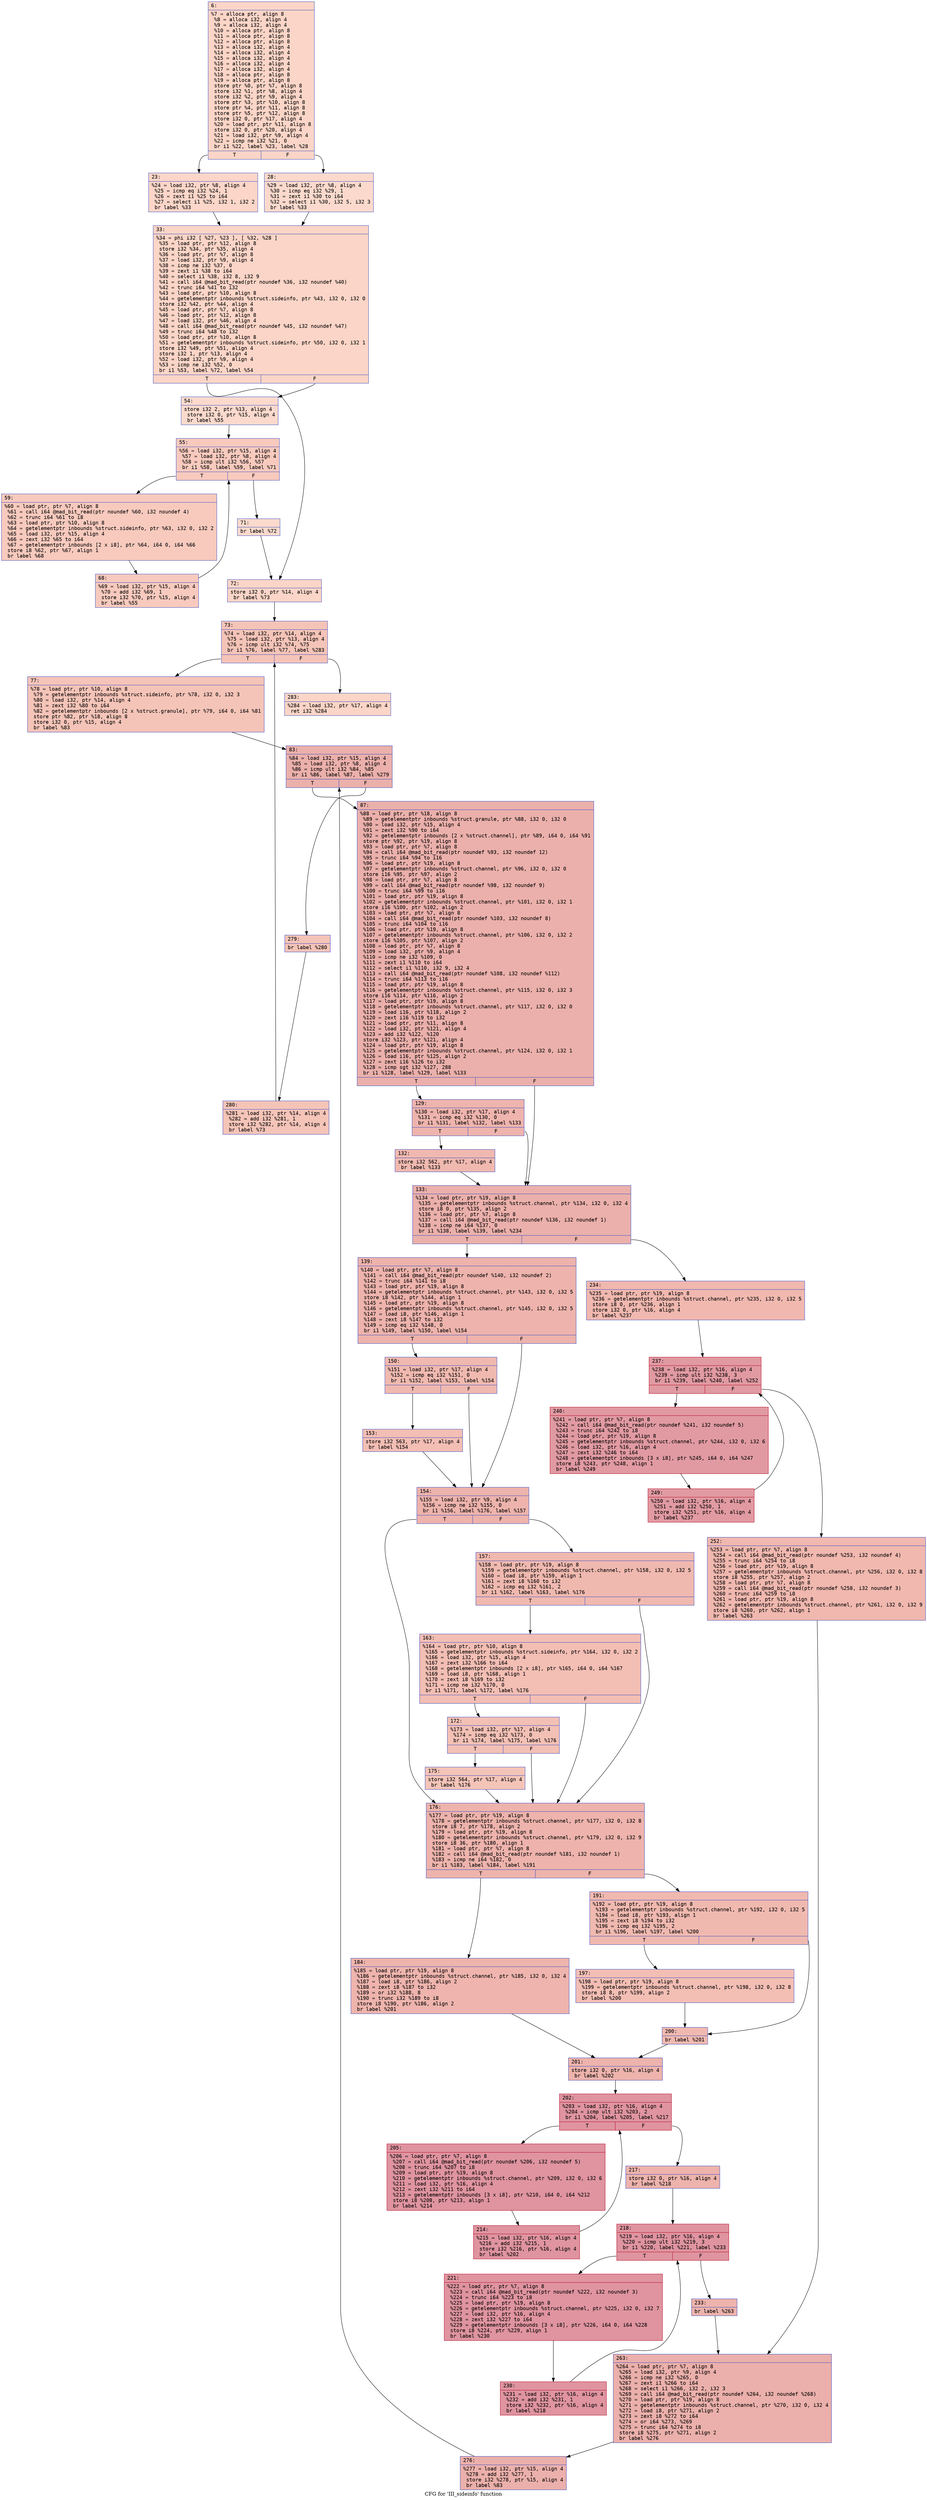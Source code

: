 digraph "CFG for 'III_sideinfo' function" {
	label="CFG for 'III_sideinfo' function";

	Node0x600001e89810 [shape=record,color="#3d50c3ff", style=filled, fillcolor="#f5a08170" fontname="Courier",label="{6:\l|  %7 = alloca ptr, align 8\l  %8 = alloca i32, align 4\l  %9 = alloca i32, align 4\l  %10 = alloca ptr, align 8\l  %11 = alloca ptr, align 8\l  %12 = alloca ptr, align 8\l  %13 = alloca i32, align 4\l  %14 = alloca i32, align 4\l  %15 = alloca i32, align 4\l  %16 = alloca i32, align 4\l  %17 = alloca i32, align 4\l  %18 = alloca ptr, align 8\l  %19 = alloca ptr, align 8\l  store ptr %0, ptr %7, align 8\l  store i32 %1, ptr %8, align 4\l  store i32 %2, ptr %9, align 4\l  store ptr %3, ptr %10, align 8\l  store ptr %4, ptr %11, align 8\l  store ptr %5, ptr %12, align 8\l  store i32 0, ptr %17, align 4\l  %20 = load ptr, ptr %11, align 8\l  store i32 0, ptr %20, align 4\l  %21 = load i32, ptr %9, align 4\l  %22 = icmp ne i32 %21, 0\l  br i1 %22, label %23, label %28\l|{<s0>T|<s1>F}}"];
	Node0x600001e89810:s0 -> Node0x600001e898b0[tooltip="6 -> 23\nProbability 62.50%" ];
	Node0x600001e89810:s1 -> Node0x600001e89900[tooltip="6 -> 28\nProbability 37.50%" ];
	Node0x600001e898b0 [shape=record,color="#3d50c3ff", style=filled, fillcolor="#f6a38570" fontname="Courier",label="{23:\l|  %24 = load i32, ptr %8, align 4\l  %25 = icmp eq i32 %24, 1\l  %26 = zext i1 %25 to i64\l  %27 = select i1 %25, i32 1, i32 2\l  br label %33\l}"];
	Node0x600001e898b0 -> Node0x600001e89950[tooltip="23 -> 33\nProbability 100.00%" ];
	Node0x600001e89900 [shape=record,color="#3d50c3ff", style=filled, fillcolor="#f7ac8e70" fontname="Courier",label="{28:\l|  %29 = load i32, ptr %8, align 4\l  %30 = icmp eq i32 %29, 1\l  %31 = zext i1 %30 to i64\l  %32 = select i1 %30, i32 5, i32 3\l  br label %33\l}"];
	Node0x600001e89900 -> Node0x600001e89950[tooltip="28 -> 33\nProbability 100.00%" ];
	Node0x600001e89950 [shape=record,color="#3d50c3ff", style=filled, fillcolor="#f5a08170" fontname="Courier",label="{33:\l|  %34 = phi i32 [ %27, %23 ], [ %32, %28 ]\l  %35 = load ptr, ptr %12, align 8\l  store i32 %34, ptr %35, align 4\l  %36 = load ptr, ptr %7, align 8\l  %37 = load i32, ptr %9, align 4\l  %38 = icmp ne i32 %37, 0\l  %39 = zext i1 %38 to i64\l  %40 = select i1 %38, i32 8, i32 9\l  %41 = call i64 @mad_bit_read(ptr noundef %36, i32 noundef %40)\l  %42 = trunc i64 %41 to i32\l  %43 = load ptr, ptr %10, align 8\l  %44 = getelementptr inbounds %struct.sideinfo, ptr %43, i32 0, i32 0\l  store i32 %42, ptr %44, align 4\l  %45 = load ptr, ptr %7, align 8\l  %46 = load ptr, ptr %12, align 8\l  %47 = load i32, ptr %46, align 4\l  %48 = call i64 @mad_bit_read(ptr noundef %45, i32 noundef %47)\l  %49 = trunc i64 %48 to i32\l  %50 = load ptr, ptr %10, align 8\l  %51 = getelementptr inbounds %struct.sideinfo, ptr %50, i32 0, i32 1\l  store i32 %49, ptr %51, align 4\l  store i32 1, ptr %13, align 4\l  %52 = load i32, ptr %9, align 4\l  %53 = icmp ne i32 %52, 0\l  br i1 %53, label %72, label %54\l|{<s0>T|<s1>F}}"];
	Node0x600001e89950:s0 -> Node0x600001e89b30[tooltip="33 -> 72\nProbability 62.50%" ];
	Node0x600001e89950:s1 -> Node0x600001e899a0[tooltip="33 -> 54\nProbability 37.50%" ];
	Node0x600001e899a0 [shape=record,color="#3d50c3ff", style=filled, fillcolor="#f7ac8e70" fontname="Courier",label="{54:\l|  store i32 2, ptr %13, align 4\l  store i32 0, ptr %15, align 4\l  br label %55\l}"];
	Node0x600001e899a0 -> Node0x600001e899f0[tooltip="54 -> 55\nProbability 100.00%" ];
	Node0x600001e899f0 [shape=record,color="#3d50c3ff", style=filled, fillcolor="#ef886b70" fontname="Courier",label="{55:\l|  %56 = load i32, ptr %15, align 4\l  %57 = load i32, ptr %8, align 4\l  %58 = icmp ult i32 %56, %57\l  br i1 %58, label %59, label %71\l|{<s0>T|<s1>F}}"];
	Node0x600001e899f0:s0 -> Node0x600001e89a40[tooltip="55 -> 59\nProbability 96.88%" ];
	Node0x600001e899f0:s1 -> Node0x600001e89ae0[tooltip="55 -> 71\nProbability 3.12%" ];
	Node0x600001e89a40 [shape=record,color="#3d50c3ff", style=filled, fillcolor="#ef886b70" fontname="Courier",label="{59:\l|  %60 = load ptr, ptr %7, align 8\l  %61 = call i64 @mad_bit_read(ptr noundef %60, i32 noundef 4)\l  %62 = trunc i64 %61 to i8\l  %63 = load ptr, ptr %10, align 8\l  %64 = getelementptr inbounds %struct.sideinfo, ptr %63, i32 0, i32 2\l  %65 = load i32, ptr %15, align 4\l  %66 = zext i32 %65 to i64\l  %67 = getelementptr inbounds [2 x i8], ptr %64, i64 0, i64 %66\l  store i8 %62, ptr %67, align 1\l  br label %68\l}"];
	Node0x600001e89a40 -> Node0x600001e89a90[tooltip="59 -> 68\nProbability 100.00%" ];
	Node0x600001e89a90 [shape=record,color="#3d50c3ff", style=filled, fillcolor="#ef886b70" fontname="Courier",label="{68:\l|  %69 = load i32, ptr %15, align 4\l  %70 = add i32 %69, 1\l  store i32 %70, ptr %15, align 4\l  br label %55\l}"];
	Node0x600001e89a90 -> Node0x600001e899f0[tooltip="68 -> 55\nProbability 100.00%" ];
	Node0x600001e89ae0 [shape=record,color="#3d50c3ff", style=filled, fillcolor="#f7ac8e70" fontname="Courier",label="{71:\l|  br label %72\l}"];
	Node0x600001e89ae0 -> Node0x600001e89b30[tooltip="71 -> 72\nProbability 100.00%" ];
	Node0x600001e89b30 [shape=record,color="#3d50c3ff", style=filled, fillcolor="#f5a08170" fontname="Courier",label="{72:\l|  store i32 0, ptr %14, align 4\l  br label %73\l}"];
	Node0x600001e89b30 -> Node0x600001e89b80[tooltip="72 -> 73\nProbability 100.00%" ];
	Node0x600001e89b80 [shape=record,color="#3d50c3ff", style=filled, fillcolor="#e97a5f70" fontname="Courier",label="{73:\l|  %74 = load i32, ptr %14, align 4\l  %75 = load i32, ptr %13, align 4\l  %76 = icmp ult i32 %74, %75\l  br i1 %76, label %77, label %283\l|{<s0>T|<s1>F}}"];
	Node0x600001e89b80:s0 -> Node0x600001e89bd0[tooltip="73 -> 77\nProbability 96.88%" ];
	Node0x600001e89b80:s1 -> Node0x600001e8a760[tooltip="73 -> 283\nProbability 3.12%" ];
	Node0x600001e89bd0 [shape=record,color="#3d50c3ff", style=filled, fillcolor="#e97a5f70" fontname="Courier",label="{77:\l|  %78 = load ptr, ptr %10, align 8\l  %79 = getelementptr inbounds %struct.sideinfo, ptr %78, i32 0, i32 3\l  %80 = load i32, ptr %14, align 4\l  %81 = zext i32 %80 to i64\l  %82 = getelementptr inbounds [2 x %struct.granule], ptr %79, i64 0, i64 %81\l  store ptr %82, ptr %18, align 8\l  store i32 0, ptr %15, align 4\l  br label %83\l}"];
	Node0x600001e89bd0 -> Node0x600001e89c20[tooltip="77 -> 83\nProbability 100.00%" ];
	Node0x600001e89c20 [shape=record,color="#3d50c3ff", style=filled, fillcolor="#d24b4070" fontname="Courier",label="{83:\l|  %84 = load i32, ptr %15, align 4\l  %85 = load i32, ptr %8, align 4\l  %86 = icmp ult i32 %84, %85\l  br i1 %86, label %87, label %279\l|{<s0>T|<s1>F}}"];
	Node0x600001e89c20:s0 -> Node0x600001e89c70[tooltip="83 -> 87\nProbability 96.88%" ];
	Node0x600001e89c20:s1 -> Node0x600001e8a6c0[tooltip="83 -> 279\nProbability 3.12%" ];
	Node0x600001e89c70 [shape=record,color="#3d50c3ff", style=filled, fillcolor="#d24b4070" fontname="Courier",label="{87:\l|  %88 = load ptr, ptr %18, align 8\l  %89 = getelementptr inbounds %struct.granule, ptr %88, i32 0, i32 0\l  %90 = load i32, ptr %15, align 4\l  %91 = zext i32 %90 to i64\l  %92 = getelementptr inbounds [2 x %struct.channel], ptr %89, i64 0, i64 %91\l  store ptr %92, ptr %19, align 8\l  %93 = load ptr, ptr %7, align 8\l  %94 = call i64 @mad_bit_read(ptr noundef %93, i32 noundef 12)\l  %95 = trunc i64 %94 to i16\l  %96 = load ptr, ptr %19, align 8\l  %97 = getelementptr inbounds %struct.channel, ptr %96, i32 0, i32 0\l  store i16 %95, ptr %97, align 2\l  %98 = load ptr, ptr %7, align 8\l  %99 = call i64 @mad_bit_read(ptr noundef %98, i32 noundef 9)\l  %100 = trunc i64 %99 to i16\l  %101 = load ptr, ptr %19, align 8\l  %102 = getelementptr inbounds %struct.channel, ptr %101, i32 0, i32 1\l  store i16 %100, ptr %102, align 2\l  %103 = load ptr, ptr %7, align 8\l  %104 = call i64 @mad_bit_read(ptr noundef %103, i32 noundef 8)\l  %105 = trunc i64 %104 to i16\l  %106 = load ptr, ptr %19, align 8\l  %107 = getelementptr inbounds %struct.channel, ptr %106, i32 0, i32 2\l  store i16 %105, ptr %107, align 2\l  %108 = load ptr, ptr %7, align 8\l  %109 = load i32, ptr %9, align 4\l  %110 = icmp ne i32 %109, 0\l  %111 = zext i1 %110 to i64\l  %112 = select i1 %110, i32 9, i32 4\l  %113 = call i64 @mad_bit_read(ptr noundef %108, i32 noundef %112)\l  %114 = trunc i64 %113 to i16\l  %115 = load ptr, ptr %19, align 8\l  %116 = getelementptr inbounds %struct.channel, ptr %115, i32 0, i32 3\l  store i16 %114, ptr %116, align 2\l  %117 = load ptr, ptr %19, align 8\l  %118 = getelementptr inbounds %struct.channel, ptr %117, i32 0, i32 0\l  %119 = load i16, ptr %118, align 2\l  %120 = zext i16 %119 to i32\l  %121 = load ptr, ptr %11, align 8\l  %122 = load i32, ptr %121, align 4\l  %123 = add i32 %122, %120\l  store i32 %123, ptr %121, align 4\l  %124 = load ptr, ptr %19, align 8\l  %125 = getelementptr inbounds %struct.channel, ptr %124, i32 0, i32 1\l  %126 = load i16, ptr %125, align 2\l  %127 = zext i16 %126 to i32\l  %128 = icmp sgt i32 %127, 288\l  br i1 %128, label %129, label %133\l|{<s0>T|<s1>F}}"];
	Node0x600001e89c70:s0 -> Node0x600001e89cc0[tooltip="87 -> 129\nProbability 50.00%" ];
	Node0x600001e89c70:s1 -> Node0x600001e89d60[tooltip="87 -> 133\nProbability 50.00%" ];
	Node0x600001e89cc0 [shape=record,color="#3d50c3ff", style=filled, fillcolor="#d8564670" fontname="Courier",label="{129:\l|  %130 = load i32, ptr %17, align 4\l  %131 = icmp eq i32 %130, 0\l  br i1 %131, label %132, label %133\l|{<s0>T|<s1>F}}"];
	Node0x600001e89cc0:s0 -> Node0x600001e89d10[tooltip="129 -> 132\nProbability 37.50%" ];
	Node0x600001e89cc0:s1 -> Node0x600001e89d60[tooltip="129 -> 133\nProbability 62.50%" ];
	Node0x600001e89d10 [shape=record,color="#3d50c3ff", style=filled, fillcolor="#de614d70" fontname="Courier",label="{132:\l|  store i32 562, ptr %17, align 4\l  br label %133\l}"];
	Node0x600001e89d10 -> Node0x600001e89d60[tooltip="132 -> 133\nProbability 100.00%" ];
	Node0x600001e89d60 [shape=record,color="#3d50c3ff", style=filled, fillcolor="#d24b4070" fontname="Courier",label="{133:\l|  %134 = load ptr, ptr %19, align 8\l  %135 = getelementptr inbounds %struct.channel, ptr %134, i32 0, i32 4\l  store i8 0, ptr %135, align 2\l  %136 = load ptr, ptr %7, align 8\l  %137 = call i64 @mad_bit_read(ptr noundef %136, i32 noundef 1)\l  %138 = icmp ne i64 %137, 0\l  br i1 %138, label %139, label %234\l|{<s0>T|<s1>F}}"];
	Node0x600001e89d60:s0 -> Node0x600001e89db0[tooltip="133 -> 139\nProbability 62.50%" ];
	Node0x600001e89d60:s1 -> Node0x600001e8a490[tooltip="133 -> 234\nProbability 37.50%" ];
	Node0x600001e89db0 [shape=record,color="#3d50c3ff", style=filled, fillcolor="#d6524470" fontname="Courier",label="{139:\l|  %140 = load ptr, ptr %7, align 8\l  %141 = call i64 @mad_bit_read(ptr noundef %140, i32 noundef 2)\l  %142 = trunc i64 %141 to i8\l  %143 = load ptr, ptr %19, align 8\l  %144 = getelementptr inbounds %struct.channel, ptr %143, i32 0, i32 5\l  store i8 %142, ptr %144, align 1\l  %145 = load ptr, ptr %19, align 8\l  %146 = getelementptr inbounds %struct.channel, ptr %145, i32 0, i32 5\l  %147 = load i8, ptr %146, align 1\l  %148 = zext i8 %147 to i32\l  %149 = icmp eq i32 %148, 0\l  br i1 %149, label %150, label %154\l|{<s0>T|<s1>F}}"];
	Node0x600001e89db0:s0 -> Node0x600001e89e00[tooltip="139 -> 150\nProbability 37.50%" ];
	Node0x600001e89db0:s1 -> Node0x600001e89ea0[tooltip="139 -> 154\nProbability 62.50%" ];
	Node0x600001e89e00 [shape=record,color="#3d50c3ff", style=filled, fillcolor="#de614d70" fontname="Courier",label="{150:\l|  %151 = load i32, ptr %17, align 4\l  %152 = icmp eq i32 %151, 0\l  br i1 %152, label %153, label %154\l|{<s0>T|<s1>F}}"];
	Node0x600001e89e00:s0 -> Node0x600001e89e50[tooltip="150 -> 153\nProbability 37.50%" ];
	Node0x600001e89e00:s1 -> Node0x600001e89ea0[tooltip="150 -> 154\nProbability 62.50%" ];
	Node0x600001e89e50 [shape=record,color="#3d50c3ff", style=filled, fillcolor="#e36c5570" fontname="Courier",label="{153:\l|  store i32 563, ptr %17, align 4\l  br label %154\l}"];
	Node0x600001e89e50 -> Node0x600001e89ea0[tooltip="153 -> 154\nProbability 100.00%" ];
	Node0x600001e89ea0 [shape=record,color="#3d50c3ff", style=filled, fillcolor="#d6524470" fontname="Courier",label="{154:\l|  %155 = load i32, ptr %9, align 4\l  %156 = icmp ne i32 %155, 0\l  br i1 %156, label %176, label %157\l|{<s0>T|<s1>F}}"];
	Node0x600001e89ea0:s0 -> Node0x600001e8a030[tooltip="154 -> 176\nProbability 62.50%" ];
	Node0x600001e89ea0:s1 -> Node0x600001e89ef0[tooltip="154 -> 157\nProbability 37.50%" ];
	Node0x600001e89ef0 [shape=record,color="#3d50c3ff", style=filled, fillcolor="#de614d70" fontname="Courier",label="{157:\l|  %158 = load ptr, ptr %19, align 8\l  %159 = getelementptr inbounds %struct.channel, ptr %158, i32 0, i32 5\l  %160 = load i8, ptr %159, align 1\l  %161 = zext i8 %160 to i32\l  %162 = icmp eq i32 %161, 2\l  br i1 %162, label %163, label %176\l|{<s0>T|<s1>F}}"];
	Node0x600001e89ef0:s0 -> Node0x600001e89f40[tooltip="157 -> 163\nProbability 50.00%" ];
	Node0x600001e89ef0:s1 -> Node0x600001e8a030[tooltip="157 -> 176\nProbability 50.00%" ];
	Node0x600001e89f40 [shape=record,color="#3d50c3ff", style=filled, fillcolor="#e36c5570" fontname="Courier",label="{163:\l|  %164 = load ptr, ptr %10, align 8\l  %165 = getelementptr inbounds %struct.sideinfo, ptr %164, i32 0, i32 2\l  %166 = load i32, ptr %15, align 4\l  %167 = zext i32 %166 to i64\l  %168 = getelementptr inbounds [2 x i8], ptr %165, i64 0, i64 %167\l  %169 = load i8, ptr %168, align 1\l  %170 = zext i8 %169 to i32\l  %171 = icmp ne i32 %170, 0\l  br i1 %171, label %172, label %176\l|{<s0>T|<s1>F}}"];
	Node0x600001e89f40:s0 -> Node0x600001e89f90[tooltip="163 -> 172\nProbability 62.50%" ];
	Node0x600001e89f40:s1 -> Node0x600001e8a030[tooltip="163 -> 176\nProbability 37.50%" ];
	Node0x600001e89f90 [shape=record,color="#3d50c3ff", style=filled, fillcolor="#e5705870" fontname="Courier",label="{172:\l|  %173 = load i32, ptr %17, align 4\l  %174 = icmp eq i32 %173, 0\l  br i1 %174, label %175, label %176\l|{<s0>T|<s1>F}}"];
	Node0x600001e89f90:s0 -> Node0x600001e89fe0[tooltip="172 -> 175\nProbability 37.50%" ];
	Node0x600001e89f90:s1 -> Node0x600001e8a030[tooltip="172 -> 176\nProbability 62.50%" ];
	Node0x600001e89fe0 [shape=record,color="#3d50c3ff", style=filled, fillcolor="#e97a5f70" fontname="Courier",label="{175:\l|  store i32 564, ptr %17, align 4\l  br label %176\l}"];
	Node0x600001e89fe0 -> Node0x600001e8a030[tooltip="175 -> 176\nProbability 100.00%" ];
	Node0x600001e8a030 [shape=record,color="#3d50c3ff", style=filled, fillcolor="#d6524470" fontname="Courier",label="{176:\l|  %177 = load ptr, ptr %19, align 8\l  %178 = getelementptr inbounds %struct.channel, ptr %177, i32 0, i32 8\l  store i8 7, ptr %178, align 2\l  %179 = load ptr, ptr %19, align 8\l  %180 = getelementptr inbounds %struct.channel, ptr %179, i32 0, i32 9\l  store i8 36, ptr %180, align 1\l  %181 = load ptr, ptr %7, align 8\l  %182 = call i64 @mad_bit_read(ptr noundef %181, i32 noundef 1)\l  %183 = icmp ne i64 %182, 0\l  br i1 %183, label %184, label %191\l|{<s0>T|<s1>F}}"];
	Node0x600001e8a030:s0 -> Node0x600001e8a080[tooltip="176 -> 184\nProbability 62.50%" ];
	Node0x600001e8a030:s1 -> Node0x600001e8a0d0[tooltip="176 -> 191\nProbability 37.50%" ];
	Node0x600001e8a080 [shape=record,color="#3d50c3ff", style=filled, fillcolor="#d8564670" fontname="Courier",label="{184:\l|  %185 = load ptr, ptr %19, align 8\l  %186 = getelementptr inbounds %struct.channel, ptr %185, i32 0, i32 4\l  %187 = load i8, ptr %186, align 2\l  %188 = zext i8 %187 to i32\l  %189 = or i32 %188, 8\l  %190 = trunc i32 %189 to i8\l  store i8 %190, ptr %186, align 2\l  br label %201\l}"];
	Node0x600001e8a080 -> Node0x600001e8a1c0[tooltip="184 -> 201\nProbability 100.00%" ];
	Node0x600001e8a0d0 [shape=record,color="#3d50c3ff", style=filled, fillcolor="#de614d70" fontname="Courier",label="{191:\l|  %192 = load ptr, ptr %19, align 8\l  %193 = getelementptr inbounds %struct.channel, ptr %192, i32 0, i32 5\l  %194 = load i8, ptr %193, align 1\l  %195 = zext i8 %194 to i32\l  %196 = icmp eq i32 %195, 2\l  br i1 %196, label %197, label %200\l|{<s0>T|<s1>F}}"];
	Node0x600001e8a0d0:s0 -> Node0x600001e8a120[tooltip="191 -> 197\nProbability 50.00%" ];
	Node0x600001e8a0d0:s1 -> Node0x600001e8a170[tooltip="191 -> 200\nProbability 50.00%" ];
	Node0x600001e8a120 [shape=record,color="#3d50c3ff", style=filled, fillcolor="#e36c5570" fontname="Courier",label="{197:\l|  %198 = load ptr, ptr %19, align 8\l  %199 = getelementptr inbounds %struct.channel, ptr %198, i32 0, i32 8\l  store i8 8, ptr %199, align 2\l  br label %200\l}"];
	Node0x600001e8a120 -> Node0x600001e8a170[tooltip="197 -> 200\nProbability 100.00%" ];
	Node0x600001e8a170 [shape=record,color="#3d50c3ff", style=filled, fillcolor="#de614d70" fontname="Courier",label="{200:\l|  br label %201\l}"];
	Node0x600001e8a170 -> Node0x600001e8a1c0[tooltip="200 -> 201\nProbability 100.00%" ];
	Node0x600001e8a1c0 [shape=record,color="#3d50c3ff", style=filled, fillcolor="#d6524470" fontname="Courier",label="{201:\l|  store i32 0, ptr %16, align 4\l  br label %202\l}"];
	Node0x600001e8a1c0 -> Node0x600001e8a210[tooltip="201 -> 202\nProbability 100.00%" ];
	Node0x600001e8a210 [shape=record,color="#b70d28ff", style=filled, fillcolor="#b70d2870" fontname="Courier",label="{202:\l|  %203 = load i32, ptr %16, align 4\l  %204 = icmp ult i32 %203, 2\l  br i1 %204, label %205, label %217\l|{<s0>T|<s1>F}}"];
	Node0x600001e8a210:s0 -> Node0x600001e8a260[tooltip="202 -> 205\nProbability 96.88%" ];
	Node0x600001e8a210:s1 -> Node0x600001e8a300[tooltip="202 -> 217\nProbability 3.12%" ];
	Node0x600001e8a260 [shape=record,color="#b70d28ff", style=filled, fillcolor="#b70d2870" fontname="Courier",label="{205:\l|  %206 = load ptr, ptr %7, align 8\l  %207 = call i64 @mad_bit_read(ptr noundef %206, i32 noundef 5)\l  %208 = trunc i64 %207 to i8\l  %209 = load ptr, ptr %19, align 8\l  %210 = getelementptr inbounds %struct.channel, ptr %209, i32 0, i32 6\l  %211 = load i32, ptr %16, align 4\l  %212 = zext i32 %211 to i64\l  %213 = getelementptr inbounds [3 x i8], ptr %210, i64 0, i64 %212\l  store i8 %208, ptr %213, align 1\l  br label %214\l}"];
	Node0x600001e8a260 -> Node0x600001e8a2b0[tooltip="205 -> 214\nProbability 100.00%" ];
	Node0x600001e8a2b0 [shape=record,color="#b70d28ff", style=filled, fillcolor="#b70d2870" fontname="Courier",label="{214:\l|  %215 = load i32, ptr %16, align 4\l  %216 = add i32 %215, 1\l  store i32 %216, ptr %16, align 4\l  br label %202\l}"];
	Node0x600001e8a2b0 -> Node0x600001e8a210[tooltip="214 -> 202\nProbability 100.00%" ];
	Node0x600001e8a300 [shape=record,color="#3d50c3ff", style=filled, fillcolor="#d6524470" fontname="Courier",label="{217:\l|  store i32 0, ptr %16, align 4\l  br label %218\l}"];
	Node0x600001e8a300 -> Node0x600001e8a350[tooltip="217 -> 218\nProbability 100.00%" ];
	Node0x600001e8a350 [shape=record,color="#b70d28ff", style=filled, fillcolor="#b70d2870" fontname="Courier",label="{218:\l|  %219 = load i32, ptr %16, align 4\l  %220 = icmp ult i32 %219, 3\l  br i1 %220, label %221, label %233\l|{<s0>T|<s1>F}}"];
	Node0x600001e8a350:s0 -> Node0x600001e8a3a0[tooltip="218 -> 221\nProbability 96.88%" ];
	Node0x600001e8a350:s1 -> Node0x600001e8a440[tooltip="218 -> 233\nProbability 3.12%" ];
	Node0x600001e8a3a0 [shape=record,color="#b70d28ff", style=filled, fillcolor="#b70d2870" fontname="Courier",label="{221:\l|  %222 = load ptr, ptr %7, align 8\l  %223 = call i64 @mad_bit_read(ptr noundef %222, i32 noundef 3)\l  %224 = trunc i64 %223 to i8\l  %225 = load ptr, ptr %19, align 8\l  %226 = getelementptr inbounds %struct.channel, ptr %225, i32 0, i32 7\l  %227 = load i32, ptr %16, align 4\l  %228 = zext i32 %227 to i64\l  %229 = getelementptr inbounds [3 x i8], ptr %226, i64 0, i64 %228\l  store i8 %224, ptr %229, align 1\l  br label %230\l}"];
	Node0x600001e8a3a0 -> Node0x600001e8a3f0[tooltip="221 -> 230\nProbability 100.00%" ];
	Node0x600001e8a3f0 [shape=record,color="#b70d28ff", style=filled, fillcolor="#b70d2870" fontname="Courier",label="{230:\l|  %231 = load i32, ptr %16, align 4\l  %232 = add i32 %231, 1\l  store i32 %232, ptr %16, align 4\l  br label %218\l}"];
	Node0x600001e8a3f0 -> Node0x600001e8a350[tooltip="230 -> 218\nProbability 100.00%" ];
	Node0x600001e8a440 [shape=record,color="#3d50c3ff", style=filled, fillcolor="#d6524470" fontname="Courier",label="{233:\l|  br label %263\l}"];
	Node0x600001e8a440 -> Node0x600001e8a620[tooltip="233 -> 263\nProbability 100.00%" ];
	Node0x600001e8a490 [shape=record,color="#3d50c3ff", style=filled, fillcolor="#dc5d4a70" fontname="Courier",label="{234:\l|  %235 = load ptr, ptr %19, align 8\l  %236 = getelementptr inbounds %struct.channel, ptr %235, i32 0, i32 5\l  store i8 0, ptr %236, align 1\l  store i32 0, ptr %16, align 4\l  br label %237\l}"];
	Node0x600001e8a490 -> Node0x600001e8a4e0[tooltip="234 -> 237\nProbability 100.00%" ];
	Node0x600001e8a4e0 [shape=record,color="#b70d28ff", style=filled, fillcolor="#bb1b2c70" fontname="Courier",label="{237:\l|  %238 = load i32, ptr %16, align 4\l  %239 = icmp ult i32 %238, 3\l  br i1 %239, label %240, label %252\l|{<s0>T|<s1>F}}"];
	Node0x600001e8a4e0:s0 -> Node0x600001e8a530[tooltip="237 -> 240\nProbability 96.88%" ];
	Node0x600001e8a4e0:s1 -> Node0x600001e8a5d0[tooltip="237 -> 252\nProbability 3.12%" ];
	Node0x600001e8a530 [shape=record,color="#b70d28ff", style=filled, fillcolor="#bb1b2c70" fontname="Courier",label="{240:\l|  %241 = load ptr, ptr %7, align 8\l  %242 = call i64 @mad_bit_read(ptr noundef %241, i32 noundef 5)\l  %243 = trunc i64 %242 to i8\l  %244 = load ptr, ptr %19, align 8\l  %245 = getelementptr inbounds %struct.channel, ptr %244, i32 0, i32 6\l  %246 = load i32, ptr %16, align 4\l  %247 = zext i32 %246 to i64\l  %248 = getelementptr inbounds [3 x i8], ptr %245, i64 0, i64 %247\l  store i8 %243, ptr %248, align 1\l  br label %249\l}"];
	Node0x600001e8a530 -> Node0x600001e8a580[tooltip="240 -> 249\nProbability 100.00%" ];
	Node0x600001e8a580 [shape=record,color="#b70d28ff", style=filled, fillcolor="#bb1b2c70" fontname="Courier",label="{249:\l|  %250 = load i32, ptr %16, align 4\l  %251 = add i32 %250, 1\l  store i32 %251, ptr %16, align 4\l  br label %237\l}"];
	Node0x600001e8a580 -> Node0x600001e8a4e0[tooltip="249 -> 237\nProbability 100.00%" ];
	Node0x600001e8a5d0 [shape=record,color="#3d50c3ff", style=filled, fillcolor="#dc5d4a70" fontname="Courier",label="{252:\l|  %253 = load ptr, ptr %7, align 8\l  %254 = call i64 @mad_bit_read(ptr noundef %253, i32 noundef 4)\l  %255 = trunc i64 %254 to i8\l  %256 = load ptr, ptr %19, align 8\l  %257 = getelementptr inbounds %struct.channel, ptr %256, i32 0, i32 8\l  store i8 %255, ptr %257, align 2\l  %258 = load ptr, ptr %7, align 8\l  %259 = call i64 @mad_bit_read(ptr noundef %258, i32 noundef 3)\l  %260 = trunc i64 %259 to i8\l  %261 = load ptr, ptr %19, align 8\l  %262 = getelementptr inbounds %struct.channel, ptr %261, i32 0, i32 9\l  store i8 %260, ptr %262, align 1\l  br label %263\l}"];
	Node0x600001e8a5d0 -> Node0x600001e8a620[tooltip="252 -> 263\nProbability 100.00%" ];
	Node0x600001e8a620 [shape=record,color="#3d50c3ff", style=filled, fillcolor="#d24b4070" fontname="Courier",label="{263:\l|  %264 = load ptr, ptr %7, align 8\l  %265 = load i32, ptr %9, align 4\l  %266 = icmp ne i32 %265, 0\l  %267 = zext i1 %266 to i64\l  %268 = select i1 %266, i32 2, i32 3\l  %269 = call i64 @mad_bit_read(ptr noundef %264, i32 noundef %268)\l  %270 = load ptr, ptr %19, align 8\l  %271 = getelementptr inbounds %struct.channel, ptr %270, i32 0, i32 4\l  %272 = load i8, ptr %271, align 2\l  %273 = zext i8 %272 to i64\l  %274 = or i64 %273, %269\l  %275 = trunc i64 %274 to i8\l  store i8 %275, ptr %271, align 2\l  br label %276\l}"];
	Node0x600001e8a620 -> Node0x600001e8a670[tooltip="263 -> 276\nProbability 100.00%" ];
	Node0x600001e8a670 [shape=record,color="#3d50c3ff", style=filled, fillcolor="#d24b4070" fontname="Courier",label="{276:\l|  %277 = load i32, ptr %15, align 4\l  %278 = add i32 %277, 1\l  store i32 %278, ptr %15, align 4\l  br label %83\l}"];
	Node0x600001e8a670 -> Node0x600001e89c20[tooltip="276 -> 83\nProbability 100.00%" ];
	Node0x600001e8a6c0 [shape=record,color="#3d50c3ff", style=filled, fillcolor="#e97a5f70" fontname="Courier",label="{279:\l|  br label %280\l}"];
	Node0x600001e8a6c0 -> Node0x600001e8a710[tooltip="279 -> 280\nProbability 100.00%" ];
	Node0x600001e8a710 [shape=record,color="#3d50c3ff", style=filled, fillcolor="#e97a5f70" fontname="Courier",label="{280:\l|  %281 = load i32, ptr %14, align 4\l  %282 = add i32 %281, 1\l  store i32 %282, ptr %14, align 4\l  br label %73\l}"];
	Node0x600001e8a710 -> Node0x600001e89b80[tooltip="280 -> 73\nProbability 100.00%" ];
	Node0x600001e8a760 [shape=record,color="#3d50c3ff", style=filled, fillcolor="#f5a08170" fontname="Courier",label="{283:\l|  %284 = load i32, ptr %17, align 4\l  ret i32 %284\l}"];
}
